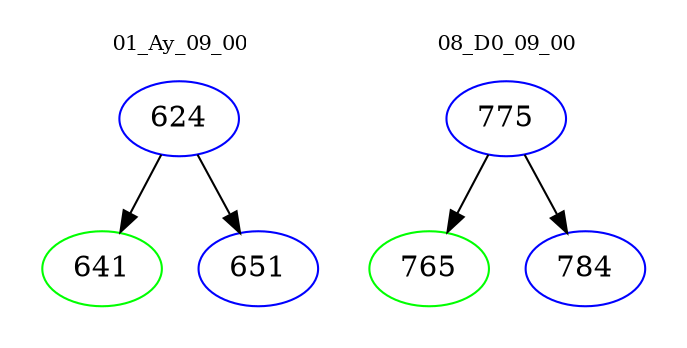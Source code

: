 digraph{
subgraph cluster_0 {
color = white
label = "01_Ay_09_00";
fontsize=10;
T0_624 [label="624", color="blue"]
T0_624 -> T0_641 [color="black"]
T0_641 [label="641", color="green"]
T0_624 -> T0_651 [color="black"]
T0_651 [label="651", color="blue"]
}
subgraph cluster_1 {
color = white
label = "08_D0_09_00";
fontsize=10;
T1_775 [label="775", color="blue"]
T1_775 -> T1_765 [color="black"]
T1_765 [label="765", color="green"]
T1_775 -> T1_784 [color="black"]
T1_784 [label="784", color="blue"]
}
}
